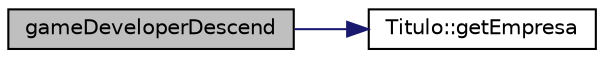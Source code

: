 digraph "gameDeveloperDescend"
{
  edge [fontname="Helvetica",fontsize="10",labelfontname="Helvetica",labelfontsize="10"];
  node [fontname="Helvetica",fontsize="10",shape=record];
  rankdir="LR";
  Node9 [label="gameDeveloperDescend",height=0.2,width=0.4,color="black", fillcolor="grey75", style="filled", fontcolor="black"];
  Node9 -> Node10 [color="midnightblue",fontsize="10",style="solid",fontname="Helvetica"];
  Node10 [label="Titulo::getEmpresa",height=0.2,width=0.4,color="black", fillcolor="white", style="filled",URL="$class_titulo.html#a48d810fe27da41cfb726fb5680a68471",tooltip="Permite obter a empresa do titulo. "];
}
